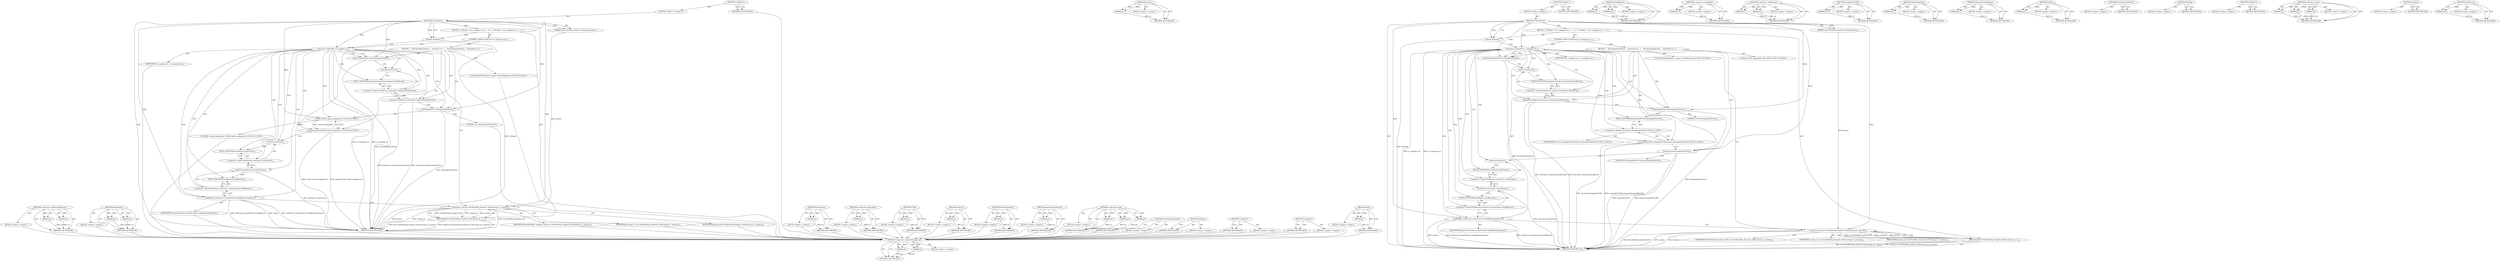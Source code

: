 digraph "mainFrame" {
vulnerable_79 [label=<(METHOD,&lt;operator&gt;.indirectFieldAccess)>];
vulnerable_80 [label=<(PARAM,p1)>];
vulnerable_81 [label=<(PARAM,p2)>];
vulnerable_82 [label=<(BLOCK,&lt;empty&gt;,&lt;empty&gt;)>];
vulnerable_83 [label=<(METHOD_RETURN,ANY)>];
vulnerable_99 [label=<(METHOD,loadRequest)>];
vulnerable_100 [label=<(PARAM,p1)>];
vulnerable_101 [label=<(PARAM,p2)>];
vulnerable_102 [label=<(BLOCK,&lt;empty&gt;,&lt;empty&gt;)>];
vulnerable_103 [label=<(METHOD_RETURN,ANY)>];
vulnerable_6 [label=<(METHOD,&lt;global&gt;)<SUB>1</SUB>>];
vulnerable_7 [label=<(BLOCK,&lt;empty&gt;,&lt;empty&gt;)<SUB>1</SUB>>];
vulnerable_8 [label=<(METHOD,OnSwapOut)<SUB>1</SUB>>];
vulnerable_9 [label=<(PARAM,const ViewMsg_SwapOut_Params&amp; params)<SUB>1</SUB>>];
vulnerable_10 [label=<(BLOCK,{
  OnStop();

  if (!is_swapped_out_) {

    S...,{
  OnStop();

  if (!is_swapped_out_) {

    S...)<SUB>1</SUB>>];
vulnerable_11 [label=<(OnStop,OnStop())<SUB>2</SUB>>];
vulnerable_12 [label=<(CONTROL_STRUCTURE,IF,if (!is_swapped_out_))<SUB>4</SUB>>];
vulnerable_13 [label=<(&lt;operator&gt;.logicalNot,!is_swapped_out_)<SUB>4</SUB>>];
vulnerable_14 [label=<(IDENTIFIER,is_swapped_out_,!is_swapped_out_)<SUB>4</SUB>>];
vulnerable_15 [label=<(BLOCK,{

    SyncNavigationState();

    webview()-&gt;d...,{

    SyncNavigationState();

    webview()-&gt;d...)<SUB>4</SUB>>];
vulnerable_16 [label=<(SyncNavigationState,SyncNavigationState())<SUB>6</SUB>>];
vulnerable_17 [label=<(dispatchUnloadEvent,webview()-&gt;dispatchUnloadEvent())<SUB>8</SUB>>];
vulnerable_18 [label=<(&lt;operator&gt;.indirectFieldAccess,webview()-&gt;dispatchUnloadEvent)<SUB>8</SUB>>];
vulnerable_19 [label=<(webview,webview())<SUB>8</SUB>>];
vulnerable_20 [label=<(FIELD_IDENTIFIER,dispatchUnloadEvent,dispatchUnloadEvent)<SUB>8</SUB>>];
vulnerable_21 [label=<(SetSwappedOut,SetSwappedOut(true))<SUB>10</SUB>>];
vulnerable_22 [label=<(LITERAL,true,SetSwappedOut(true))<SUB>10</SUB>>];
vulnerable_23 [label="<(LOCAL,WebURLRequest request: WebURLRequest)<SUB>12</SUB>>"];
vulnerable_24 [label="<(request,request(GURL(&quot;about:swappedout&quot;)))<SUB>12</SUB>>"];
vulnerable_25 [label="<(GURL,GURL(&quot;about:swappedout&quot;))<SUB>12</SUB>>"];
vulnerable_26 [label="<(LITERAL,&quot;about:swappedout&quot;,GURL(&quot;about:swappedout&quot;))<SUB>12</SUB>>"];
vulnerable_27 [label=<(loadRequest,webview()-&gt;mainFrame()-&gt;loadRequest(request))<SUB>13</SUB>>];
vulnerable_28 [label=<(&lt;operator&gt;.indirectFieldAccess,webview()-&gt;mainFrame()-&gt;loadRequest)<SUB>13</SUB>>];
vulnerable_29 [label=<(mainFrame,webview()-&gt;mainFrame())<SUB>13</SUB>>];
vulnerable_30 [label=<(&lt;operator&gt;.indirectFieldAccess,webview()-&gt;mainFrame)<SUB>13</SUB>>];
vulnerable_31 [label=<(webview,webview())<SUB>13</SUB>>];
vulnerable_32 [label=<(FIELD_IDENTIFIER,mainFrame,mainFrame)<SUB>13</SUB>>];
vulnerable_33 [label=<(FIELD_IDENTIFIER,loadRequest,loadRequest)<SUB>13</SUB>>];
vulnerable_34 [label=<(IDENTIFIER,request,webview()-&gt;mainFrame()-&gt;loadRequest(request))<SUB>13</SUB>>];
vulnerable_35 [label=<(Send,Send(new ViewHostMsg_SwapOut_ACK(routing_id_, p...)<SUB>16</SUB>>];
vulnerable_36 [label=<(&lt;operator&gt;.new,new ViewHostMsg_SwapOut_ACK(routing_id_, params))<SUB>16</SUB>>];
vulnerable_37 [label=<(IDENTIFIER,ViewHostMsg_SwapOut_ACK,new ViewHostMsg_SwapOut_ACK(routing_id_, params))<SUB>16</SUB>>];
vulnerable_38 [label=<(IDENTIFIER,routing_id_,new ViewHostMsg_SwapOut_ACK(routing_id_, params))<SUB>16</SUB>>];
vulnerable_39 [label=<(IDENTIFIER,params,new ViewHostMsg_SwapOut_ACK(routing_id_, params))<SUB>16</SUB>>];
vulnerable_40 [label=<(METHOD_RETURN,void)<SUB>1</SUB>>];
vulnerable_42 [label=<(METHOD_RETURN,ANY)<SUB>1</SUB>>];
vulnerable_104 [label=<(METHOD,mainFrame)>];
vulnerable_105 [label=<(PARAM,p1)>];
vulnerable_106 [label=<(BLOCK,&lt;empty&gt;,&lt;empty&gt;)>];
vulnerable_107 [label=<(METHOD_RETURN,ANY)>];
vulnerable_68 [label=<(METHOD,&lt;operator&gt;.logicalNot)>];
vulnerable_69 [label=<(PARAM,p1)>];
vulnerable_70 [label=<(BLOCK,&lt;empty&gt;,&lt;empty&gt;)>];
vulnerable_71 [label=<(METHOD_RETURN,ANY)>];
vulnerable_95 [label=<(METHOD,GURL)>];
vulnerable_96 [label=<(PARAM,p1)>];
vulnerable_97 [label=<(BLOCK,&lt;empty&gt;,&lt;empty&gt;)>];
vulnerable_98 [label=<(METHOD_RETURN,ANY)>];
vulnerable_91 [label=<(METHOD,request)>];
vulnerable_92 [label=<(PARAM,p1)>];
vulnerable_93 [label=<(BLOCK,&lt;empty&gt;,&lt;empty&gt;)>];
vulnerable_94 [label=<(METHOD_RETURN,ANY)>];
vulnerable_87 [label=<(METHOD,SetSwappedOut)>];
vulnerable_88 [label=<(PARAM,p1)>];
vulnerable_89 [label=<(BLOCK,&lt;empty&gt;,&lt;empty&gt;)>];
vulnerable_90 [label=<(METHOD_RETURN,ANY)>];
vulnerable_75 [label=<(METHOD,dispatchUnloadEvent)>];
vulnerable_76 [label=<(PARAM,p1)>];
vulnerable_77 [label=<(BLOCK,&lt;empty&gt;,&lt;empty&gt;)>];
vulnerable_78 [label=<(METHOD_RETURN,ANY)>];
vulnerable_112 [label=<(METHOD,&lt;operator&gt;.new)>];
vulnerable_113 [label=<(PARAM,p1)>];
vulnerable_114 [label=<(PARAM,p2)>];
vulnerable_115 [label=<(PARAM,p3)>];
vulnerable_116 [label=<(BLOCK,&lt;empty&gt;,&lt;empty&gt;)>];
vulnerable_117 [label=<(METHOD_RETURN,ANY)>];
vulnerable_72 [label=<(METHOD,SyncNavigationState)>];
vulnerable_73 [label=<(BLOCK,&lt;empty&gt;,&lt;empty&gt;)>];
vulnerable_74 [label=<(METHOD_RETURN,ANY)>];
vulnerable_65 [label=<(METHOD,OnStop)>];
vulnerable_66 [label=<(BLOCK,&lt;empty&gt;,&lt;empty&gt;)>];
vulnerable_67 [label=<(METHOD_RETURN,ANY)>];
vulnerable_59 [label=<(METHOD,&lt;global&gt;)<SUB>1</SUB>>];
vulnerable_60 [label=<(BLOCK,&lt;empty&gt;,&lt;empty&gt;)>];
vulnerable_61 [label=<(METHOD_RETURN,ANY)>];
vulnerable_84 [label=<(METHOD,webview)>];
vulnerable_85 [label=<(BLOCK,&lt;empty&gt;,&lt;empty&gt;)>];
vulnerable_86 [label=<(METHOD_RETURN,ANY)>];
vulnerable_108 [label=<(METHOD,Send)>];
vulnerable_109 [label=<(PARAM,p1)>];
vulnerable_110 [label=<(BLOCK,&lt;empty&gt;,&lt;empty&gt;)>];
vulnerable_111 [label=<(METHOD_RETURN,ANY)>];
fixed_83 [label=<(METHOD,&lt;operator&gt;.indirectFieldAccess)>];
fixed_84 [label=<(PARAM,p1)>];
fixed_85 [label=<(PARAM,p2)>];
fixed_86 [label=<(BLOCK,&lt;empty&gt;,&lt;empty&gt;)>];
fixed_87 [label=<(METHOD_RETURN,ANY)>];
fixed_104 [label=<(METHOD,request)>];
fixed_105 [label=<(PARAM,p1)>];
fixed_106 [label=<(BLOCK,&lt;empty&gt;,&lt;empty&gt;)>];
fixed_107 [label=<(METHOD_RETURN,ANY)>];
fixed_6 [label=<(METHOD,&lt;global&gt;)<SUB>1</SUB>>];
fixed_7 [label=<(BLOCK,&lt;empty&gt;,&lt;empty&gt;)<SUB>1</SUB>>];
fixed_8 [label=<(METHOD,OnSwapOut)<SUB>1</SUB>>];
fixed_9 [label=<(PARAM,const ViewMsg_SwapOut_Params&amp; params)<SUB>1</SUB>>];
fixed_10 [label=<(BLOCK,{
  OnStop();

  if (!is_swapped_out_) {

    S...,{
  OnStop();

  if (!is_swapped_out_) {

    S...)<SUB>1</SUB>>];
fixed_11 [label=<(OnStop,OnStop())<SUB>2</SUB>>];
fixed_12 [label=<(CONTROL_STRUCTURE,IF,if (!is_swapped_out_))<SUB>4</SUB>>];
fixed_13 [label=<(&lt;operator&gt;.logicalNot,!is_swapped_out_)<SUB>4</SUB>>];
fixed_14 [label=<(IDENTIFIER,is_swapped_out_,!is_swapped_out_)<SUB>4</SUB>>];
fixed_15 [label=<(BLOCK,{

    SyncNavigationState();

    webview()-&gt;d...,{

    SyncNavigationState();

    webview()-&gt;d...)<SUB>4</SUB>>];
fixed_16 [label=<(SyncNavigationState,SyncNavigationState())<SUB>6</SUB>>];
fixed_17 [label=<(dispatchUnloadEvent,webview()-&gt;dispatchUnloadEvent())<SUB>8</SUB>>];
fixed_18 [label=<(&lt;operator&gt;.indirectFieldAccess,webview()-&gt;dispatchUnloadEvent)<SUB>8</SUB>>];
fixed_19 [label=<(webview,webview())<SUB>8</SUB>>];
fixed_20 [label=<(FIELD_IDENTIFIER,dispatchUnloadEvent,dispatchUnloadEvent)<SUB>8</SUB>>];
fixed_21 [label=<(SetSwappedOut,SetSwappedOut(true))<SUB>10</SUB>>];
fixed_22 [label=<(LITERAL,true,SetSwappedOut(true))<SUB>10</SUB>>];
fixed_23 [label="<(LOCAL,GURL swappedOutURL: GURL)<SUB>13</SUB>>"];
fixed_24 [label="<(swappedOutURL,swappedOutURL(chrome::kSwappedOutURL))<SUB>13</SUB>>"];
fixed_25 [label="<(&lt;operator&gt;.fieldAccess,chrome::kSwappedOutURL)<SUB>13</SUB>>"];
fixed_26 [label="<(IDENTIFIER,chrome,swappedOutURL(chrome::kSwappedOutURL))<SUB>13</SUB>>"];
fixed_27 [label=<(FIELD_IDENTIFIER,kSwappedOutURL,kSwappedOutURL)<SUB>13</SUB>>];
fixed_28 [label="<(LOCAL,WebURLRequest request: WebURLRequest)<SUB>14</SUB>>"];
fixed_29 [label=<(request,request(swappedOutURL))<SUB>14</SUB>>];
fixed_30 [label=<(IDENTIFIER,swappedOutURL,request(swappedOutURL))<SUB>14</SUB>>];
fixed_31 [label=<(loadRequest,webview()-&gt;mainFrame()-&gt;loadRequest(request))<SUB>15</SUB>>];
fixed_32 [label=<(&lt;operator&gt;.indirectFieldAccess,webview()-&gt;mainFrame()-&gt;loadRequest)<SUB>15</SUB>>];
fixed_33 [label=<(mainFrame,webview()-&gt;mainFrame())<SUB>15</SUB>>];
fixed_34 [label=<(&lt;operator&gt;.indirectFieldAccess,webview()-&gt;mainFrame)<SUB>15</SUB>>];
fixed_35 [label=<(webview,webview())<SUB>15</SUB>>];
fixed_36 [label=<(FIELD_IDENTIFIER,mainFrame,mainFrame)<SUB>15</SUB>>];
fixed_37 [label=<(FIELD_IDENTIFIER,loadRequest,loadRequest)<SUB>15</SUB>>];
fixed_38 [label=<(IDENTIFIER,request,webview()-&gt;mainFrame()-&gt;loadRequest(request))<SUB>15</SUB>>];
fixed_39 [label=<(Send,Send(new ViewHostMsg_SwapOut_ACK(routing_id_, p...)<SUB>18</SUB>>];
fixed_40 [label=<(&lt;operator&gt;.new,new ViewHostMsg_SwapOut_ACK(routing_id_, params))<SUB>18</SUB>>];
fixed_41 [label=<(IDENTIFIER,ViewHostMsg_SwapOut_ACK,new ViewHostMsg_SwapOut_ACK(routing_id_, params))<SUB>18</SUB>>];
fixed_42 [label=<(IDENTIFIER,routing_id_,new ViewHostMsg_SwapOut_ACK(routing_id_, params))<SUB>18</SUB>>];
fixed_43 [label=<(IDENTIFIER,params,new ViewHostMsg_SwapOut_ACK(routing_id_, params))<SUB>18</SUB>>];
fixed_44 [label=<(METHOD_RETURN,void)<SUB>1</SUB>>];
fixed_46 [label=<(METHOD_RETURN,ANY)<SUB>1</SUB>>];
fixed_108 [label=<(METHOD,loadRequest)>];
fixed_109 [label=<(PARAM,p1)>];
fixed_110 [label=<(PARAM,p2)>];
fixed_111 [label=<(BLOCK,&lt;empty&gt;,&lt;empty&gt;)>];
fixed_112 [label=<(METHOD_RETURN,ANY)>];
fixed_72 [label=<(METHOD,&lt;operator&gt;.logicalNot)>];
fixed_73 [label=<(PARAM,p1)>];
fixed_74 [label=<(BLOCK,&lt;empty&gt;,&lt;empty&gt;)>];
fixed_75 [label=<(METHOD_RETURN,ANY)>];
fixed_99 [label=<(METHOD,&lt;operator&gt;.fieldAccess)>];
fixed_100 [label=<(PARAM,p1)>];
fixed_101 [label=<(PARAM,p2)>];
fixed_102 [label=<(BLOCK,&lt;empty&gt;,&lt;empty&gt;)>];
fixed_103 [label=<(METHOD_RETURN,ANY)>];
fixed_95 [label=<(METHOD,swappedOutURL)>];
fixed_96 [label=<(PARAM,p1)>];
fixed_97 [label=<(BLOCK,&lt;empty&gt;,&lt;empty&gt;)>];
fixed_98 [label=<(METHOD_RETURN,ANY)>];
fixed_91 [label=<(METHOD,SetSwappedOut)>];
fixed_92 [label=<(PARAM,p1)>];
fixed_93 [label=<(BLOCK,&lt;empty&gt;,&lt;empty&gt;)>];
fixed_94 [label=<(METHOD_RETURN,ANY)>];
fixed_79 [label=<(METHOD,dispatchUnloadEvent)>];
fixed_80 [label=<(PARAM,p1)>];
fixed_81 [label=<(BLOCK,&lt;empty&gt;,&lt;empty&gt;)>];
fixed_82 [label=<(METHOD_RETURN,ANY)>];
fixed_117 [label=<(METHOD,Send)>];
fixed_118 [label=<(PARAM,p1)>];
fixed_119 [label=<(BLOCK,&lt;empty&gt;,&lt;empty&gt;)>];
fixed_120 [label=<(METHOD_RETURN,ANY)>];
fixed_76 [label=<(METHOD,SyncNavigationState)>];
fixed_77 [label=<(BLOCK,&lt;empty&gt;,&lt;empty&gt;)>];
fixed_78 [label=<(METHOD_RETURN,ANY)>];
fixed_69 [label=<(METHOD,OnStop)>];
fixed_70 [label=<(BLOCK,&lt;empty&gt;,&lt;empty&gt;)>];
fixed_71 [label=<(METHOD_RETURN,ANY)>];
fixed_63 [label=<(METHOD,&lt;global&gt;)<SUB>1</SUB>>];
fixed_64 [label=<(BLOCK,&lt;empty&gt;,&lt;empty&gt;)>];
fixed_65 [label=<(METHOD_RETURN,ANY)>];
fixed_121 [label=<(METHOD,&lt;operator&gt;.new)>];
fixed_122 [label=<(PARAM,p1)>];
fixed_123 [label=<(PARAM,p2)>];
fixed_124 [label=<(PARAM,p3)>];
fixed_125 [label=<(BLOCK,&lt;empty&gt;,&lt;empty&gt;)>];
fixed_126 [label=<(METHOD_RETURN,ANY)>];
fixed_88 [label=<(METHOD,webview)>];
fixed_89 [label=<(BLOCK,&lt;empty&gt;,&lt;empty&gt;)>];
fixed_90 [label=<(METHOD_RETURN,ANY)>];
fixed_113 [label=<(METHOD,mainFrame)>];
fixed_114 [label=<(PARAM,p1)>];
fixed_115 [label=<(BLOCK,&lt;empty&gt;,&lt;empty&gt;)>];
fixed_116 [label=<(METHOD_RETURN,ANY)>];
vulnerable_79 -> vulnerable_80  [key=0, label="AST: "];
vulnerable_79 -> vulnerable_80  [key=1, label="DDG: "];
vulnerable_79 -> vulnerable_82  [key=0, label="AST: "];
vulnerable_79 -> vulnerable_81  [key=0, label="AST: "];
vulnerable_79 -> vulnerable_81  [key=1, label="DDG: "];
vulnerable_79 -> vulnerable_83  [key=0, label="AST: "];
vulnerable_79 -> vulnerable_83  [key=1, label="CFG: "];
vulnerable_80 -> vulnerable_83  [key=0, label="DDG: p1"];
vulnerable_81 -> vulnerable_83  [key=0, label="DDG: p2"];
vulnerable_82 -> fixed_83  [key=0];
vulnerable_83 -> fixed_83  [key=0];
vulnerable_99 -> vulnerable_100  [key=0, label="AST: "];
vulnerable_99 -> vulnerable_100  [key=1, label="DDG: "];
vulnerable_99 -> vulnerable_102  [key=0, label="AST: "];
vulnerable_99 -> vulnerable_101  [key=0, label="AST: "];
vulnerable_99 -> vulnerable_101  [key=1, label="DDG: "];
vulnerable_99 -> vulnerable_103  [key=0, label="AST: "];
vulnerable_99 -> vulnerable_103  [key=1, label="CFG: "];
vulnerable_100 -> vulnerable_103  [key=0, label="DDG: p1"];
vulnerable_101 -> vulnerable_103  [key=0, label="DDG: p2"];
vulnerable_102 -> fixed_83  [key=0];
vulnerable_103 -> fixed_83  [key=0];
vulnerable_6 -> vulnerable_7  [key=0, label="AST: "];
vulnerable_6 -> vulnerable_42  [key=0, label="AST: "];
vulnerable_6 -> vulnerable_42  [key=1, label="CFG: "];
vulnerable_7 -> vulnerable_8  [key=0, label="AST: "];
vulnerable_8 -> vulnerable_9  [key=0, label="AST: "];
vulnerable_8 -> vulnerable_9  [key=1, label="DDG: "];
vulnerable_8 -> vulnerable_10  [key=0, label="AST: "];
vulnerable_8 -> vulnerable_40  [key=0, label="AST: "];
vulnerable_8 -> vulnerable_11  [key=0, label="CFG: "];
vulnerable_8 -> vulnerable_11  [key=1, label="DDG: "];
vulnerable_8 -> vulnerable_13  [key=0, label="DDG: "];
vulnerable_8 -> vulnerable_16  [key=0, label="DDG: "];
vulnerable_8 -> vulnerable_36  [key=0, label="DDG: "];
vulnerable_8 -> vulnerable_21  [key=0, label="DDG: "];
vulnerable_8 -> vulnerable_27  [key=0, label="DDG: "];
vulnerable_8 -> vulnerable_25  [key=0, label="DDG: "];
vulnerable_9 -> vulnerable_36  [key=0, label="DDG: params"];
vulnerable_10 -> vulnerable_11  [key=0, label="AST: "];
vulnerable_10 -> vulnerable_12  [key=0, label="AST: "];
vulnerable_10 -> vulnerable_35  [key=0, label="AST: "];
vulnerable_11 -> vulnerable_13  [key=0, label="CFG: "];
vulnerable_11 -> vulnerable_40  [key=0, label="DDG: OnStop()"];
vulnerable_12 -> vulnerable_13  [key=0, label="AST: "];
vulnerable_12 -> vulnerable_15  [key=0, label="AST: "];
vulnerable_13 -> vulnerable_14  [key=0, label="AST: "];
vulnerable_13 -> vulnerable_16  [key=0, label="CFG: "];
vulnerable_13 -> vulnerable_16  [key=1, label="CDG: "];
vulnerable_13 -> vulnerable_36  [key=0, label="CFG: "];
vulnerable_13 -> vulnerable_40  [key=0, label="DDG: !is_swapped_out_"];
vulnerable_13 -> vulnerable_40  [key=1, label="DDG: is_swapped_out_"];
vulnerable_13 -> vulnerable_24  [key=0, label="CDG: "];
vulnerable_13 -> vulnerable_17  [key=0, label="CDG: "];
vulnerable_13 -> vulnerable_30  [key=0, label="CDG: "];
vulnerable_13 -> vulnerable_29  [key=0, label="CDG: "];
vulnerable_13 -> vulnerable_21  [key=0, label="CDG: "];
vulnerable_13 -> vulnerable_32  [key=0, label="CDG: "];
vulnerable_13 -> vulnerable_18  [key=0, label="CDG: "];
vulnerable_13 -> vulnerable_33  [key=0, label="CDG: "];
vulnerable_13 -> vulnerable_19  [key=0, label="CDG: "];
vulnerable_13 -> vulnerable_28  [key=0, label="CDG: "];
vulnerable_13 -> vulnerable_20  [key=0, label="CDG: "];
vulnerable_13 -> vulnerable_25  [key=0, label="CDG: "];
vulnerable_13 -> vulnerable_27  [key=0, label="CDG: "];
vulnerable_13 -> vulnerable_31  [key=0, label="CDG: "];
vulnerable_14 -> fixed_83  [key=0];
vulnerable_15 -> vulnerable_16  [key=0, label="AST: "];
vulnerable_15 -> vulnerable_17  [key=0, label="AST: "];
vulnerable_15 -> vulnerable_21  [key=0, label="AST: "];
vulnerable_15 -> vulnerable_23  [key=0, label="AST: "];
vulnerable_15 -> vulnerable_24  [key=0, label="AST: "];
vulnerable_15 -> vulnerable_27  [key=0, label="AST: "];
vulnerable_16 -> vulnerable_19  [key=0, label="CFG: "];
vulnerable_16 -> vulnerable_40  [key=0, label="DDG: SyncNavigationState()"];
vulnerable_17 -> vulnerable_18  [key=0, label="AST: "];
vulnerable_17 -> vulnerable_21  [key=0, label="CFG: "];
vulnerable_17 -> vulnerable_40  [key=0, label="DDG: webview()-&gt;dispatchUnloadEvent"];
vulnerable_17 -> vulnerable_40  [key=1, label="DDG: webview()-&gt;dispatchUnloadEvent()"];
vulnerable_18 -> vulnerable_19  [key=0, label="AST: "];
vulnerable_18 -> vulnerable_20  [key=0, label="AST: "];
vulnerable_18 -> vulnerable_17  [key=0, label="CFG: "];
vulnerable_19 -> vulnerable_20  [key=0, label="CFG: "];
vulnerable_20 -> vulnerable_18  [key=0, label="CFG: "];
vulnerable_21 -> vulnerable_22  [key=0, label="AST: "];
vulnerable_21 -> vulnerable_25  [key=0, label="CFG: "];
vulnerable_21 -> vulnerable_40  [key=0, label="DDG: SetSwappedOut(true)"];
vulnerable_22 -> fixed_83  [key=0];
vulnerable_23 -> fixed_83  [key=0];
vulnerable_24 -> vulnerable_25  [key=0, label="AST: "];
vulnerable_24 -> vulnerable_31  [key=0, label="CFG: "];
vulnerable_24 -> vulnerable_40  [key=0, label="DDG: GURL(&quot;about:swappedout&quot;)"];
vulnerable_24 -> vulnerable_40  [key=1, label="DDG: request(GURL(&quot;about:swappedout&quot;))"];
vulnerable_25 -> vulnerable_26  [key=0, label="AST: "];
vulnerable_25 -> vulnerable_24  [key=0, label="CFG: "];
vulnerable_25 -> vulnerable_24  [key=1, label="DDG: &quot;about:swappedout&quot;"];
vulnerable_26 -> fixed_83  [key=0];
vulnerable_27 -> vulnerable_28  [key=0, label="AST: "];
vulnerable_27 -> vulnerable_34  [key=0, label="AST: "];
vulnerable_27 -> vulnerable_36  [key=0, label="CFG: "];
vulnerable_27 -> vulnerable_40  [key=0, label="DDG: webview()-&gt;mainFrame()-&gt;loadRequest"];
vulnerable_27 -> vulnerable_40  [key=1, label="DDG: request"];
vulnerable_27 -> vulnerable_40  [key=2, label="DDG: webview()-&gt;mainFrame()-&gt;loadRequest(request)"];
vulnerable_28 -> vulnerable_29  [key=0, label="AST: "];
vulnerable_28 -> vulnerable_33  [key=0, label="AST: "];
vulnerable_28 -> vulnerable_27  [key=0, label="CFG: "];
vulnerable_29 -> vulnerable_30  [key=0, label="AST: "];
vulnerable_29 -> vulnerable_33  [key=0, label="CFG: "];
vulnerable_29 -> vulnerable_40  [key=0, label="DDG: webview()-&gt;mainFrame"];
vulnerable_30 -> vulnerable_31  [key=0, label="AST: "];
vulnerable_30 -> vulnerable_32  [key=0, label="AST: "];
vulnerable_30 -> vulnerable_29  [key=0, label="CFG: "];
vulnerable_31 -> vulnerable_32  [key=0, label="CFG: "];
vulnerable_32 -> vulnerable_30  [key=0, label="CFG: "];
vulnerable_33 -> vulnerable_28  [key=0, label="CFG: "];
vulnerable_34 -> fixed_83  [key=0];
vulnerable_35 -> vulnerable_36  [key=0, label="AST: "];
vulnerable_35 -> vulnerable_40  [key=0, label="CFG: "];
vulnerable_35 -> vulnerable_40  [key=1, label="DDG: new ViewHostMsg_SwapOut_ACK(routing_id_, params)"];
vulnerable_35 -> vulnerable_40  [key=2, label="DDG: Send(new ViewHostMsg_SwapOut_ACK(routing_id_, params))"];
vulnerable_36 -> vulnerable_37  [key=0, label="AST: "];
vulnerable_36 -> vulnerable_38  [key=0, label="AST: "];
vulnerable_36 -> vulnerable_39  [key=0, label="AST: "];
vulnerable_36 -> vulnerable_35  [key=0, label="CFG: "];
vulnerable_36 -> vulnerable_35  [key=1, label="DDG: ViewHostMsg_SwapOut_ACK"];
vulnerable_36 -> vulnerable_35  [key=2, label="DDG: routing_id_"];
vulnerable_36 -> vulnerable_35  [key=3, label="DDG: params"];
vulnerable_36 -> vulnerable_40  [key=0, label="DDG: ViewHostMsg_SwapOut_ACK"];
vulnerable_36 -> vulnerable_40  [key=1, label="DDG: params"];
vulnerable_36 -> vulnerable_40  [key=2, label="DDG: routing_id_"];
vulnerable_37 -> fixed_83  [key=0];
vulnerable_38 -> fixed_83  [key=0];
vulnerable_39 -> fixed_83  [key=0];
vulnerable_40 -> fixed_83  [key=0];
vulnerable_42 -> fixed_83  [key=0];
vulnerable_104 -> vulnerable_105  [key=0, label="AST: "];
vulnerable_104 -> vulnerable_105  [key=1, label="DDG: "];
vulnerable_104 -> vulnerable_106  [key=0, label="AST: "];
vulnerable_104 -> vulnerable_107  [key=0, label="AST: "];
vulnerable_104 -> vulnerable_107  [key=1, label="CFG: "];
vulnerable_105 -> vulnerable_107  [key=0, label="DDG: p1"];
vulnerable_106 -> fixed_83  [key=0];
vulnerable_107 -> fixed_83  [key=0];
vulnerable_68 -> vulnerable_69  [key=0, label="AST: "];
vulnerable_68 -> vulnerable_69  [key=1, label="DDG: "];
vulnerable_68 -> vulnerable_70  [key=0, label="AST: "];
vulnerable_68 -> vulnerable_71  [key=0, label="AST: "];
vulnerable_68 -> vulnerable_71  [key=1, label="CFG: "];
vulnerable_69 -> vulnerable_71  [key=0, label="DDG: p1"];
vulnerable_70 -> fixed_83  [key=0];
vulnerable_71 -> fixed_83  [key=0];
vulnerable_95 -> vulnerable_96  [key=0, label="AST: "];
vulnerable_95 -> vulnerable_96  [key=1, label="DDG: "];
vulnerable_95 -> vulnerable_97  [key=0, label="AST: "];
vulnerable_95 -> vulnerable_98  [key=0, label="AST: "];
vulnerable_95 -> vulnerable_98  [key=1, label="CFG: "];
vulnerable_96 -> vulnerable_98  [key=0, label="DDG: p1"];
vulnerable_97 -> fixed_83  [key=0];
vulnerable_98 -> fixed_83  [key=0];
vulnerable_91 -> vulnerable_92  [key=0, label="AST: "];
vulnerable_91 -> vulnerable_92  [key=1, label="DDG: "];
vulnerable_91 -> vulnerable_93  [key=0, label="AST: "];
vulnerable_91 -> vulnerable_94  [key=0, label="AST: "];
vulnerable_91 -> vulnerable_94  [key=1, label="CFG: "];
vulnerable_92 -> vulnerable_94  [key=0, label="DDG: p1"];
vulnerable_93 -> fixed_83  [key=0];
vulnerable_94 -> fixed_83  [key=0];
vulnerable_87 -> vulnerable_88  [key=0, label="AST: "];
vulnerable_87 -> vulnerable_88  [key=1, label="DDG: "];
vulnerable_87 -> vulnerable_89  [key=0, label="AST: "];
vulnerable_87 -> vulnerable_90  [key=0, label="AST: "];
vulnerable_87 -> vulnerable_90  [key=1, label="CFG: "];
vulnerable_88 -> vulnerable_90  [key=0, label="DDG: p1"];
vulnerable_89 -> fixed_83  [key=0];
vulnerable_90 -> fixed_83  [key=0];
vulnerable_75 -> vulnerable_76  [key=0, label="AST: "];
vulnerable_75 -> vulnerable_76  [key=1, label="DDG: "];
vulnerable_75 -> vulnerable_77  [key=0, label="AST: "];
vulnerable_75 -> vulnerable_78  [key=0, label="AST: "];
vulnerable_75 -> vulnerable_78  [key=1, label="CFG: "];
vulnerable_76 -> vulnerable_78  [key=0, label="DDG: p1"];
vulnerable_77 -> fixed_83  [key=0];
vulnerable_78 -> fixed_83  [key=0];
vulnerable_112 -> vulnerable_113  [key=0, label="AST: "];
vulnerable_112 -> vulnerable_113  [key=1, label="DDG: "];
vulnerable_112 -> vulnerable_116  [key=0, label="AST: "];
vulnerable_112 -> vulnerable_114  [key=0, label="AST: "];
vulnerable_112 -> vulnerable_114  [key=1, label="DDG: "];
vulnerable_112 -> vulnerable_117  [key=0, label="AST: "];
vulnerable_112 -> vulnerable_117  [key=1, label="CFG: "];
vulnerable_112 -> vulnerable_115  [key=0, label="AST: "];
vulnerable_112 -> vulnerable_115  [key=1, label="DDG: "];
vulnerable_113 -> vulnerable_117  [key=0, label="DDG: p1"];
vulnerable_114 -> vulnerable_117  [key=0, label="DDG: p2"];
vulnerable_115 -> vulnerable_117  [key=0, label="DDG: p3"];
vulnerable_116 -> fixed_83  [key=0];
vulnerable_117 -> fixed_83  [key=0];
vulnerable_72 -> vulnerable_73  [key=0, label="AST: "];
vulnerable_72 -> vulnerable_74  [key=0, label="AST: "];
vulnerable_72 -> vulnerable_74  [key=1, label="CFG: "];
vulnerable_73 -> fixed_83  [key=0];
vulnerable_74 -> fixed_83  [key=0];
vulnerable_65 -> vulnerable_66  [key=0, label="AST: "];
vulnerable_65 -> vulnerable_67  [key=0, label="AST: "];
vulnerable_65 -> vulnerable_67  [key=1, label="CFG: "];
vulnerable_66 -> fixed_83  [key=0];
vulnerable_67 -> fixed_83  [key=0];
vulnerable_59 -> vulnerable_60  [key=0, label="AST: "];
vulnerable_59 -> vulnerable_61  [key=0, label="AST: "];
vulnerable_59 -> vulnerable_61  [key=1, label="CFG: "];
vulnerable_60 -> fixed_83  [key=0];
vulnerable_61 -> fixed_83  [key=0];
vulnerable_84 -> vulnerable_85  [key=0, label="AST: "];
vulnerable_84 -> vulnerable_86  [key=0, label="AST: "];
vulnerable_84 -> vulnerable_86  [key=1, label="CFG: "];
vulnerable_85 -> fixed_83  [key=0];
vulnerable_86 -> fixed_83  [key=0];
vulnerable_108 -> vulnerable_109  [key=0, label="AST: "];
vulnerable_108 -> vulnerable_109  [key=1, label="DDG: "];
vulnerable_108 -> vulnerable_110  [key=0, label="AST: "];
vulnerable_108 -> vulnerable_111  [key=0, label="AST: "];
vulnerable_108 -> vulnerable_111  [key=1, label="CFG: "];
vulnerable_109 -> vulnerable_111  [key=0, label="DDG: p1"];
vulnerable_110 -> fixed_83  [key=0];
vulnerable_111 -> fixed_83  [key=0];
fixed_83 -> fixed_84  [key=0, label="AST: "];
fixed_83 -> fixed_84  [key=1, label="DDG: "];
fixed_83 -> fixed_86  [key=0, label="AST: "];
fixed_83 -> fixed_85  [key=0, label="AST: "];
fixed_83 -> fixed_85  [key=1, label="DDG: "];
fixed_83 -> fixed_87  [key=0, label="AST: "];
fixed_83 -> fixed_87  [key=1, label="CFG: "];
fixed_84 -> fixed_87  [key=0, label="DDG: p1"];
fixed_85 -> fixed_87  [key=0, label="DDG: p2"];
fixed_104 -> fixed_105  [key=0, label="AST: "];
fixed_104 -> fixed_105  [key=1, label="DDG: "];
fixed_104 -> fixed_106  [key=0, label="AST: "];
fixed_104 -> fixed_107  [key=0, label="AST: "];
fixed_104 -> fixed_107  [key=1, label="CFG: "];
fixed_105 -> fixed_107  [key=0, label="DDG: p1"];
fixed_6 -> fixed_7  [key=0, label="AST: "];
fixed_6 -> fixed_46  [key=0, label="AST: "];
fixed_6 -> fixed_46  [key=1, label="CFG: "];
fixed_7 -> fixed_8  [key=0, label="AST: "];
fixed_8 -> fixed_9  [key=0, label="AST: "];
fixed_8 -> fixed_9  [key=1, label="DDG: "];
fixed_8 -> fixed_10  [key=0, label="AST: "];
fixed_8 -> fixed_44  [key=0, label="AST: "];
fixed_8 -> fixed_11  [key=0, label="CFG: "];
fixed_8 -> fixed_11  [key=1, label="DDG: "];
fixed_8 -> fixed_13  [key=0, label="DDG: "];
fixed_8 -> fixed_16  [key=0, label="DDG: "];
fixed_8 -> fixed_40  [key=0, label="DDG: "];
fixed_8 -> fixed_21  [key=0, label="DDG: "];
fixed_8 -> fixed_29  [key=0, label="DDG: "];
fixed_8 -> fixed_31  [key=0, label="DDG: "];
fixed_9 -> fixed_40  [key=0, label="DDG: params"];
fixed_10 -> fixed_11  [key=0, label="AST: "];
fixed_10 -> fixed_12  [key=0, label="AST: "];
fixed_10 -> fixed_39  [key=0, label="AST: "];
fixed_11 -> fixed_13  [key=0, label="CFG: "];
fixed_11 -> fixed_44  [key=0, label="DDG: OnStop()"];
fixed_12 -> fixed_13  [key=0, label="AST: "];
fixed_12 -> fixed_15  [key=0, label="AST: "];
fixed_13 -> fixed_14  [key=0, label="AST: "];
fixed_13 -> fixed_16  [key=0, label="CFG: "];
fixed_13 -> fixed_16  [key=1, label="CDG: "];
fixed_13 -> fixed_40  [key=0, label="CFG: "];
fixed_13 -> fixed_44  [key=0, label="DDG: !is_swapped_out_"];
fixed_13 -> fixed_44  [key=1, label="DDG: is_swapped_out_"];
fixed_13 -> fixed_24  [key=0, label="CDG: "];
fixed_13 -> fixed_17  [key=0, label="CDG: "];
fixed_13 -> fixed_29  [key=0, label="CDG: "];
fixed_13 -> fixed_34  [key=0, label="CDG: "];
fixed_13 -> fixed_21  [key=0, label="CDG: "];
fixed_13 -> fixed_32  [key=0, label="CDG: "];
fixed_13 -> fixed_18  [key=0, label="CDG: "];
fixed_13 -> fixed_33  [key=0, label="CDG: "];
fixed_13 -> fixed_19  [key=0, label="CDG: "];
fixed_13 -> fixed_36  [key=0, label="CDG: "];
fixed_13 -> fixed_35  [key=0, label="CDG: "];
fixed_13 -> fixed_37  [key=0, label="CDG: "];
fixed_13 -> fixed_20  [key=0, label="CDG: "];
fixed_13 -> fixed_25  [key=0, label="CDG: "];
fixed_13 -> fixed_27  [key=0, label="CDG: "];
fixed_13 -> fixed_31  [key=0, label="CDG: "];
fixed_15 -> fixed_16  [key=0, label="AST: "];
fixed_15 -> fixed_17  [key=0, label="AST: "];
fixed_15 -> fixed_21  [key=0, label="AST: "];
fixed_15 -> fixed_23  [key=0, label="AST: "];
fixed_15 -> fixed_24  [key=0, label="AST: "];
fixed_15 -> fixed_28  [key=0, label="AST: "];
fixed_15 -> fixed_29  [key=0, label="AST: "];
fixed_15 -> fixed_31  [key=0, label="AST: "];
fixed_16 -> fixed_19  [key=0, label="CFG: "];
fixed_16 -> fixed_44  [key=0, label="DDG: SyncNavigationState()"];
fixed_17 -> fixed_18  [key=0, label="AST: "];
fixed_17 -> fixed_21  [key=0, label="CFG: "];
fixed_17 -> fixed_44  [key=0, label="DDG: webview()-&gt;dispatchUnloadEvent"];
fixed_17 -> fixed_44  [key=1, label="DDG: webview()-&gt;dispatchUnloadEvent()"];
fixed_18 -> fixed_19  [key=0, label="AST: "];
fixed_18 -> fixed_20  [key=0, label="AST: "];
fixed_18 -> fixed_17  [key=0, label="CFG: "];
fixed_19 -> fixed_20  [key=0, label="CFG: "];
fixed_20 -> fixed_18  [key=0, label="CFG: "];
fixed_21 -> fixed_22  [key=0, label="AST: "];
fixed_21 -> fixed_27  [key=0, label="CFG: "];
fixed_21 -> fixed_44  [key=0, label="DDG: SetSwappedOut(true)"];
fixed_24 -> fixed_25  [key=0, label="AST: "];
fixed_24 -> fixed_29  [key=0, label="CFG: "];
fixed_24 -> fixed_44  [key=0, label="DDG: chrome::kSwappedOutURL"];
fixed_24 -> fixed_44  [key=1, label="DDG: swappedOutURL(chrome::kSwappedOutURL)"];
fixed_25 -> fixed_26  [key=0, label="AST: "];
fixed_25 -> fixed_27  [key=0, label="AST: "];
fixed_25 -> fixed_24  [key=0, label="CFG: "];
fixed_27 -> fixed_25  [key=0, label="CFG: "];
fixed_29 -> fixed_30  [key=0, label="AST: "];
fixed_29 -> fixed_35  [key=0, label="CFG: "];
fixed_29 -> fixed_44  [key=0, label="DDG: swappedOutURL"];
fixed_29 -> fixed_44  [key=1, label="DDG: request(swappedOutURL)"];
fixed_31 -> fixed_32  [key=0, label="AST: "];
fixed_31 -> fixed_38  [key=0, label="AST: "];
fixed_31 -> fixed_40  [key=0, label="CFG: "];
fixed_31 -> fixed_44  [key=0, label="DDG: webview()-&gt;mainFrame()-&gt;loadRequest"];
fixed_31 -> fixed_44  [key=1, label="DDG: request"];
fixed_31 -> fixed_44  [key=2, label="DDG: webview()-&gt;mainFrame()-&gt;loadRequest(request)"];
fixed_32 -> fixed_33  [key=0, label="AST: "];
fixed_32 -> fixed_37  [key=0, label="AST: "];
fixed_32 -> fixed_31  [key=0, label="CFG: "];
fixed_33 -> fixed_34  [key=0, label="AST: "];
fixed_33 -> fixed_37  [key=0, label="CFG: "];
fixed_33 -> fixed_44  [key=0, label="DDG: webview()-&gt;mainFrame"];
fixed_34 -> fixed_35  [key=0, label="AST: "];
fixed_34 -> fixed_36  [key=0, label="AST: "];
fixed_34 -> fixed_33  [key=0, label="CFG: "];
fixed_35 -> fixed_36  [key=0, label="CFG: "];
fixed_36 -> fixed_34  [key=0, label="CFG: "];
fixed_37 -> fixed_32  [key=0, label="CFG: "];
fixed_39 -> fixed_40  [key=0, label="AST: "];
fixed_39 -> fixed_44  [key=0, label="CFG: "];
fixed_39 -> fixed_44  [key=1, label="DDG: new ViewHostMsg_SwapOut_ACK(routing_id_, params)"];
fixed_39 -> fixed_44  [key=2, label="DDG: Send(new ViewHostMsg_SwapOut_ACK(routing_id_, params))"];
fixed_40 -> fixed_41  [key=0, label="AST: "];
fixed_40 -> fixed_42  [key=0, label="AST: "];
fixed_40 -> fixed_43  [key=0, label="AST: "];
fixed_40 -> fixed_39  [key=0, label="CFG: "];
fixed_40 -> fixed_39  [key=1, label="DDG: ViewHostMsg_SwapOut_ACK"];
fixed_40 -> fixed_39  [key=2, label="DDG: routing_id_"];
fixed_40 -> fixed_39  [key=3, label="DDG: params"];
fixed_40 -> fixed_44  [key=0, label="DDG: ViewHostMsg_SwapOut_ACK"];
fixed_40 -> fixed_44  [key=1, label="DDG: params"];
fixed_40 -> fixed_44  [key=2, label="DDG: routing_id_"];
fixed_108 -> fixed_109  [key=0, label="AST: "];
fixed_108 -> fixed_109  [key=1, label="DDG: "];
fixed_108 -> fixed_111  [key=0, label="AST: "];
fixed_108 -> fixed_110  [key=0, label="AST: "];
fixed_108 -> fixed_110  [key=1, label="DDG: "];
fixed_108 -> fixed_112  [key=0, label="AST: "];
fixed_108 -> fixed_112  [key=1, label="CFG: "];
fixed_109 -> fixed_112  [key=0, label="DDG: p1"];
fixed_110 -> fixed_112  [key=0, label="DDG: p2"];
fixed_72 -> fixed_73  [key=0, label="AST: "];
fixed_72 -> fixed_73  [key=1, label="DDG: "];
fixed_72 -> fixed_74  [key=0, label="AST: "];
fixed_72 -> fixed_75  [key=0, label="AST: "];
fixed_72 -> fixed_75  [key=1, label="CFG: "];
fixed_73 -> fixed_75  [key=0, label="DDG: p1"];
fixed_99 -> fixed_100  [key=0, label="AST: "];
fixed_99 -> fixed_100  [key=1, label="DDG: "];
fixed_99 -> fixed_102  [key=0, label="AST: "];
fixed_99 -> fixed_101  [key=0, label="AST: "];
fixed_99 -> fixed_101  [key=1, label="DDG: "];
fixed_99 -> fixed_103  [key=0, label="AST: "];
fixed_99 -> fixed_103  [key=1, label="CFG: "];
fixed_100 -> fixed_103  [key=0, label="DDG: p1"];
fixed_101 -> fixed_103  [key=0, label="DDG: p2"];
fixed_95 -> fixed_96  [key=0, label="AST: "];
fixed_95 -> fixed_96  [key=1, label="DDG: "];
fixed_95 -> fixed_97  [key=0, label="AST: "];
fixed_95 -> fixed_98  [key=0, label="AST: "];
fixed_95 -> fixed_98  [key=1, label="CFG: "];
fixed_96 -> fixed_98  [key=0, label="DDG: p1"];
fixed_91 -> fixed_92  [key=0, label="AST: "];
fixed_91 -> fixed_92  [key=1, label="DDG: "];
fixed_91 -> fixed_93  [key=0, label="AST: "];
fixed_91 -> fixed_94  [key=0, label="AST: "];
fixed_91 -> fixed_94  [key=1, label="CFG: "];
fixed_92 -> fixed_94  [key=0, label="DDG: p1"];
fixed_79 -> fixed_80  [key=0, label="AST: "];
fixed_79 -> fixed_80  [key=1, label="DDG: "];
fixed_79 -> fixed_81  [key=0, label="AST: "];
fixed_79 -> fixed_82  [key=0, label="AST: "];
fixed_79 -> fixed_82  [key=1, label="CFG: "];
fixed_80 -> fixed_82  [key=0, label="DDG: p1"];
fixed_117 -> fixed_118  [key=0, label="AST: "];
fixed_117 -> fixed_118  [key=1, label="DDG: "];
fixed_117 -> fixed_119  [key=0, label="AST: "];
fixed_117 -> fixed_120  [key=0, label="AST: "];
fixed_117 -> fixed_120  [key=1, label="CFG: "];
fixed_118 -> fixed_120  [key=0, label="DDG: p1"];
fixed_76 -> fixed_77  [key=0, label="AST: "];
fixed_76 -> fixed_78  [key=0, label="AST: "];
fixed_76 -> fixed_78  [key=1, label="CFG: "];
fixed_69 -> fixed_70  [key=0, label="AST: "];
fixed_69 -> fixed_71  [key=0, label="AST: "];
fixed_69 -> fixed_71  [key=1, label="CFG: "];
fixed_63 -> fixed_64  [key=0, label="AST: "];
fixed_63 -> fixed_65  [key=0, label="AST: "];
fixed_63 -> fixed_65  [key=1, label="CFG: "];
fixed_121 -> fixed_122  [key=0, label="AST: "];
fixed_121 -> fixed_122  [key=1, label="DDG: "];
fixed_121 -> fixed_125  [key=0, label="AST: "];
fixed_121 -> fixed_123  [key=0, label="AST: "];
fixed_121 -> fixed_123  [key=1, label="DDG: "];
fixed_121 -> fixed_126  [key=0, label="AST: "];
fixed_121 -> fixed_126  [key=1, label="CFG: "];
fixed_121 -> fixed_124  [key=0, label="AST: "];
fixed_121 -> fixed_124  [key=1, label="DDG: "];
fixed_122 -> fixed_126  [key=0, label="DDG: p1"];
fixed_123 -> fixed_126  [key=0, label="DDG: p2"];
fixed_124 -> fixed_126  [key=0, label="DDG: p3"];
fixed_88 -> fixed_89  [key=0, label="AST: "];
fixed_88 -> fixed_90  [key=0, label="AST: "];
fixed_88 -> fixed_90  [key=1, label="CFG: "];
fixed_113 -> fixed_114  [key=0, label="AST: "];
fixed_113 -> fixed_114  [key=1, label="DDG: "];
fixed_113 -> fixed_115  [key=0, label="AST: "];
fixed_113 -> fixed_116  [key=0, label="AST: "];
fixed_113 -> fixed_116  [key=1, label="CFG: "];
fixed_114 -> fixed_116  [key=0, label="DDG: p1"];
}
